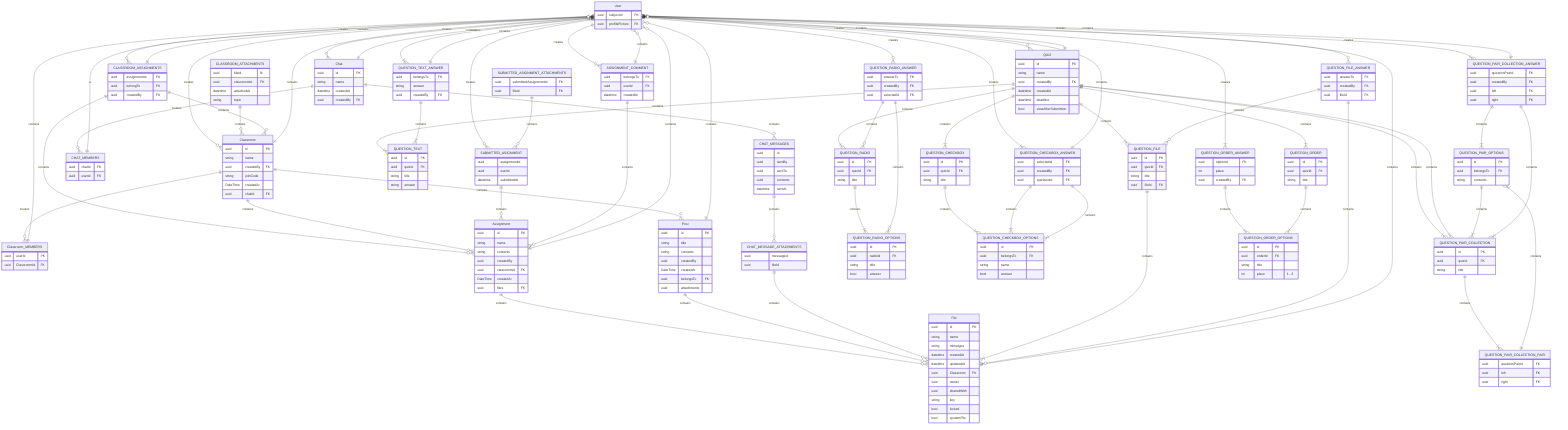erDiagram

        User {
            uuid subjectId PK
            uuid profilePicture FK
        }
  

        %% 
        %% CLASSROOM
        %% 
        Classroom {
            uuid id PK
            string name
            uuid createdBy FK
            string joinCode
            DateTime createdAt
            uuid chatId FK
        }

        Classroom ||--o{ User : contains
        User ||--o{ Classroom : creates
        Classroom ||--o{ Classroom_MEMBERS : creates
        
        Classroom_MEMBERS ||--o{ User : contains
        Classroom_MEMBERS {
            uuid userId PK
            uuid ClassroomId FK
        }
        CLASSROOM_ATTACHMENTS ||--o{ Classroom : contains
        CLASSROOM_ATTACHMENTS {
            uuid fileId fk
            uuid classroomId FK
            datetime attachedAt
            %% topic?
            string topic
        }
        CLASSROOM_ASSIGNMENTS ||--o{ Classroom : contains 
        CLASSROOM_ASSIGNMENTS ||--o{ User : contains 
        CLASSROOM_ASSIGNMENTS ||--o{ Assignment : contains 
        User ||--o{ CLASSROOM_ASSIGNMENTS : creates 
        CLASSROOM_ASSIGNMENTS {
            uuid assignmentId FK
            uuid belongTo FK
            uuid createdBy FK
        }



        %% 
        %% ASSIGNMENT
        %% 
        Classroom ||--o{ Assignment : contains
        Assignment ||--o{ File : contains
        Assignment ||--o{ User : contains
        Assignment {
            uuid id PK
            string name
            string contents
            uuid createdBy
            uuid classroomId FK
            DateTime createdAt
            uuid files FK
        }
        User ||--o{  SUBMITTED_ASIGNMENT : creates
        SUBMITTED_ASIGNMENT ||--o{  Assignment : contains
        SUBMITTED_ASIGNMENT {
            uuid assignmentId
            uuid userId
            datetime submittedAt
        }
        SUBMITTED_ASIGNMENT_ATTACHMENTS ||--o{ SUBMITTED_ASIGNMENT : contains
        SUBMITTED_ASIGNMENT_ATTACHMENTS {
            uuid submittedAssignmentId FK
            uuid fileId FK
        }

        ASSIGNMENT_COMMENT ||--o{ Assignment : contains
        ASSIGNMENT_COMMENT ||--o{ User : contains
        User ||--o{ ASSIGNMENT_COMMENT : creates
        %% A table that contains all the comments made under an assignment these are public to everyone
        ASSIGNMENT_COMMENT {
            uuid belongsTo FK
            uuid userId FK
            datetime createdAt

        }

        Classroom ||--o{ Post : contains
        Post ||--o{ File : contains
        Post ||--o{ User : contains

        Post {
            uuid id PK
            string title
            %% markdown contents
            string contents
            uuid createdBy
            DateTime createdAt
            %% which classroom does the post belong to
            uuid belongsTo FK
            uuid attachments
        }


        %% 
        %% FILE
        %% 
        File ||--o{ User : contains
        File {
            uuid id PK
            string name
            string mimetype
            datetime createdAt
            datetime updatedAt
            uuid Classroom FK
            uuid owner
            uuid sharedWith
            string key
            %% if user attaches it to a quiz or assignment the system locks the file so it cannot be edited after submission
            bool locked 
            bool systemFile
        }

        %% 
        %% CHAT
        %% 
        Chat ||--o{ CHAT_MEMBERS : creates
        Chat ||--o{ User : contains
        User ||--o{ Chat : creates
        Chat ||--o{ CHAT_MESSAGES : contains
        Chat {
            uuid id PK
            string name
            datetime createdAt
            uuid createdBy FK
        }

        CHAT_MEMBERS ||--o{ User : "is"
        CHAT_MEMBERS {
            uuid chatId FK
            uuid userId FK
        }

        CHAT_MESSAGES {
            uuid id
            uuid sentBy
            uuid sentTo
            uuid contents
            datetime sentAt
        }

        CHAT_MESSAGES ||--o{ CHAT_MESSAGE_ATTACHMENTS : contains
        CHAT_MESSAGE_ATTACHMENTS ||--o{ File : contains
        CHAT_MESSAGE_ATTACHMENTS {
            uuid messageId
            uuid fileId

        }


        %% 
        %% QUESTIONS/QUIZ
        %% 
        QUIZ ||--|{  QUESTION_TEXT : contains
        QUESTION_TEXT {
            uuid id PK
            uuid quizId FK
            string title
            string answer
        }
        QUESTION_TEXT_ANSWER ||--|{  QUESTION_TEXT : contains
        QUESTION_TEXT_ANSWER ||--|{  User : contains
        User ||--|{  QUESTION_TEXT_ANSWER : creates
        QUESTION_TEXT_ANSWER {
            uuid belongsTo FK
            string answer
            uuid createdBy FK
        }
   

        QUIZ ||--|{  QUESTION_RADIO : contains
        QUESTION_RADIO {
            uuid id PK
            uuid quizId FK
            string title
        }
        QUESTION_RADIO ||--|{  QUESTION_RADIO_OPTIONS : contains
        QUESTION_RADIO_OPTIONS {
            uuid id PK
            uuid radioId FK
            string title
            bool answer
        }
        User ||--o{ QUESTION_RADIO_ANSWER : creates
        QUESTION_RADIO_ANSWER ||--o{ QUESTION_RADIO : contains
        QUESTION_RADIO_ANSWER ||--o{ QUESTION_RADIO_OPTIONS : contains
        QUESTION_RADIO_ANSWER {
            %% The quiz question this answer is replyting to
            uuid answerTo FK
            %% user.id
            uuid createdBy FK
            %% option selected by the user (question_radio_options.id)
            uuid selectedId FK

        }


        QUIZ ||--|{  QUESTION_CHECKBOX : contains
        QUESTION_CHECKBOX {
            uuid id PK
            uuid quizId FK
            string title
        }
        QUESTION_CHECKBOX ||--|{  QUESTION_CHECKBOX_OPTIONS : contains
        QUESTION_CHECKBOX_OPTIONS {
            uuid id PK
            uuid belongsTo FK
            string name
            bool answer
        }
        QUESTION_CHECKBOX_ANSWER ||--|{  QUESTION_CHECKBOX_OPTIONS : contains
        QUESTION_CHECKBOX_ANSWER ||--|{  QUESTION_CHECKBOX_OPTIONS : contains
        QUESTION_CHECKBOX_ANSWER ||--|{  User : contains
        User ||--|{  QUESTION_CHECKBOX_ANSWER : creates
        QUESTION_CHECKBOX_ANSWER {
            %% selected = question_checkbox_options.id
            uuid selectedId FK
            %% user.id
            uuid createdBy FK
            %% question_checkbox.id
            uuid questionId FK
        }

        QUIZ ||--|{  QUESTION_PAIR_COLLECTION : contains
        QUESTION_PAIR_COLLECTION {
            uuid id PK
            uuid quizId FK
            string title
        }
        QUIZ ||--|{  QUESTION_PAIR_COLLECTION : contains
        QUESTION_PAIR_COLLECTION ||--|{  QUESTION_PAIR_COLLECTION_PAIR : contains
        QUESTION_PAIR_COLLECTION_PAIR ||--|{   QUESTION_PAIR_OPTIONS: contains
        QUESTION_PAIR_COLLECTION_PAIR {
            uuid questionPairId FK
            uuid left FK
            uuid right FK
        }

        QUESTION_PAIR_OPTIONS ||--|{   QUESTION_PAIR_COLLECTION : contains
        QUESTION_PAIR_OPTIONS {
            uuid id PK
            uuid belongsTo FK
            string contents
        }

        User ||--|{   QUESTION_PAIR_COLLECTION_ANSWER: creates
        QUESTION_PAIR_COLLECTION_ANSWER ||--|{   User: contains
        QUESTION_PAIR_COLLECTION_ANSWER ||--|{   QUESTION_PAIR_OPTIONS: contains
        QUESTION_PAIR_COLLECTION_ANSWER ||--|{   QUESTION_PAIR_COLLECTION: contains
        QUESTION_PAIR_COLLECTION_ANSWER {
            uuid questionPairId FK
            uuid createdBy FK
            uuid left FK
            uuid right FK
        }

        QUIZ ||--|{  QUESTION_ORDER : contains
        QUESTION_ORDER {
            uuid id PK
            uuid quizId FK
            string title
        }
        QUESTION_ORDER_ANSWER ||--|{  QUESTION_ORDER_OPTIONS : contains
        User ||--|{  QUESTION_ORDER_ANSWER : creates
        QUESTION_ORDER_ANSWER {
            uuid optionId FK
            int place
            uuid createdBy FK
        }

        QUESTION_ORDER ||--|{  QUESTION_ORDER_OPTIONS : contains
        QUESTION_ORDER_OPTIONS {
            uuid id PK
            uuid orderId FK
            string title
            int place "1...3"
        }

        QUIZ ||--|{  QUESTION_FILE : contains
        QUESTION_FILE ||--|{  File : contains
        QUESTION_FILE {
            uuid id PK
            uuid quizId FK
            string title
            uuid fileId FK
        }
        User ||--o{ QUESTION_FILE_ANSWER : creates
        QUESTION_FILE_ANSWER ||--o{ QUESTION_FILE : contains
        QUESTION_FILE_ANSWER ||--o{ File : contains
        QUESTION_FILE_ANSWER {
            uuid answerTo FK
            uuid createdBy FK
            uuid fileId FK
        }

     
        User ||--o{ QUIZ : creates
        QUIZ ||--o{ User : contains
        QUIZ {
            uuid id PK
            string name
            uuid createdBy FK
            datetime createdAt
            datetime deadline
            %% whether the user can view the results after they have submitted it
            %% false = only can view if everyone has finished i t
            bool viewAfterSubmittion
        }
        %% TODO comments for post
        %% TODO groups for assignments
        %% TODO chat for assignment groups